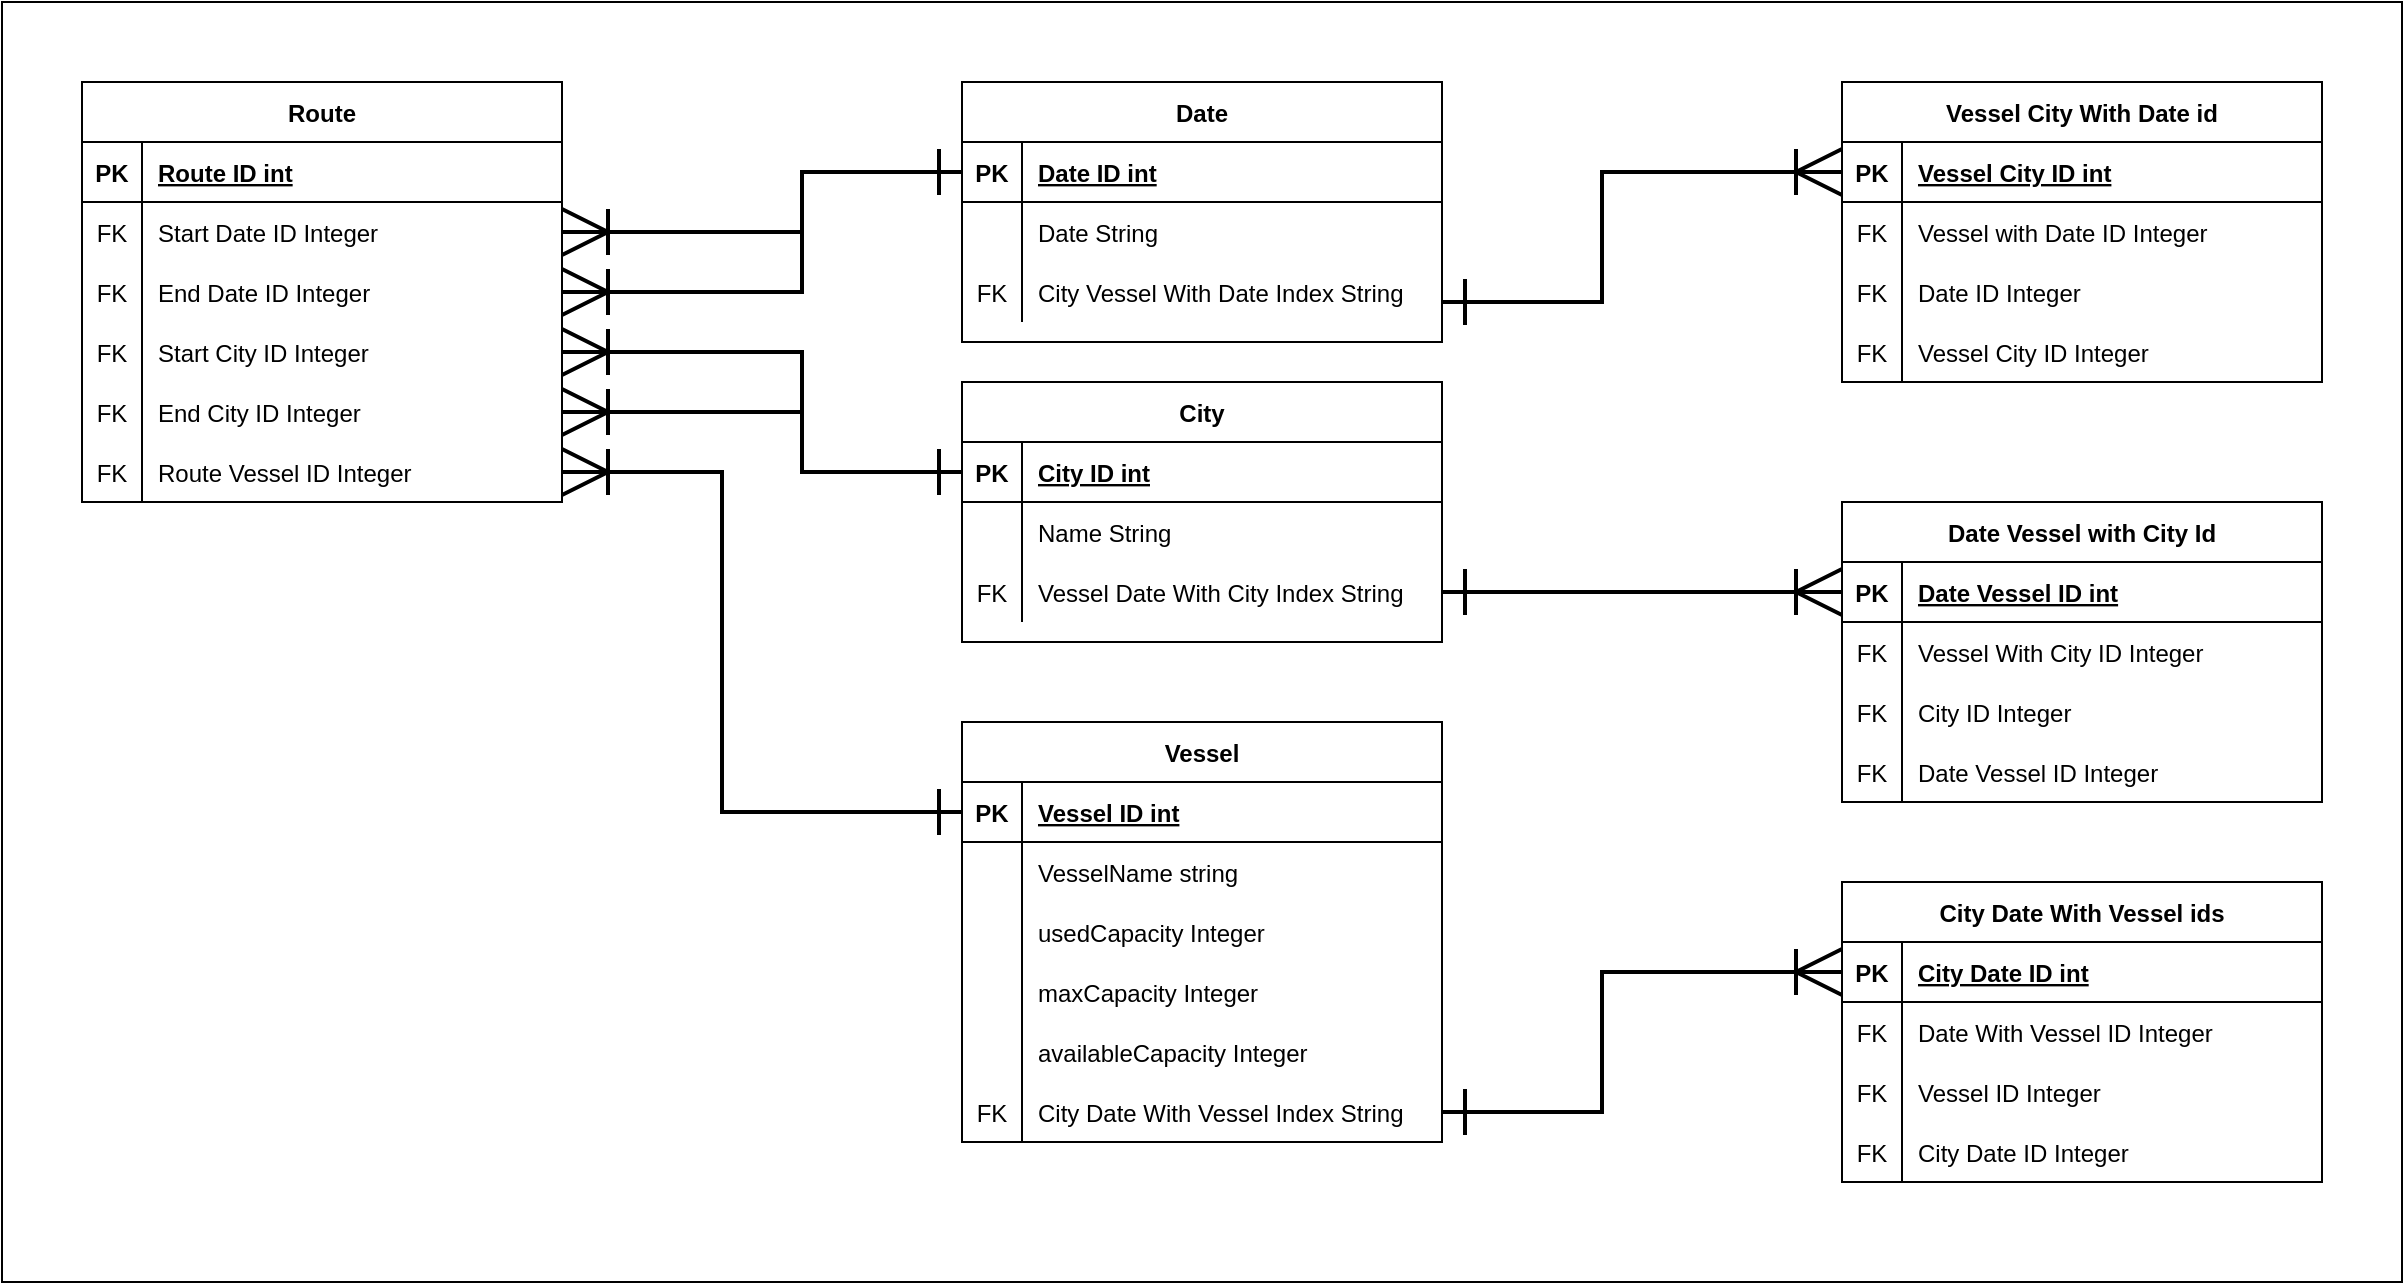 <mxfile version="22.0.8" type="github">
  <diagram id="R2lEEEUBdFMjLlhIrx00" name="Page-1">
    <mxGraphModel dx="988" dy="553" grid="1" gridSize="10" guides="1" tooltips="1" connect="1" arrows="1" fold="1" page="1" pageScale="1" pageWidth="850" pageHeight="1100" math="0" shadow="0" extFonts="Permanent Marker^https://fonts.googleapis.com/css?family=Permanent+Marker">
      <root>
        <mxCell id="0" />
        <mxCell id="1" parent="0" />
        <mxCell id="IeL6ShTfM_0_HczRU4Za-146" value="" style="rounded=0;whiteSpace=wrap;html=1;" vertex="1" parent="1">
          <mxGeometry x="320" y="80" width="1200" height="640" as="geometry" />
        </mxCell>
        <mxCell id="C-vyLk0tnHw3VtMMgP7b-13" value="Date" style="shape=table;startSize=30;container=1;collapsible=1;childLayout=tableLayout;fixedRows=1;rowLines=0;fontStyle=1;align=center;resizeLast=1;" parent="1" vertex="1">
          <mxGeometry x="800" y="120" width="240" height="130" as="geometry" />
        </mxCell>
        <mxCell id="C-vyLk0tnHw3VtMMgP7b-14" value="" style="shape=partialRectangle;collapsible=0;dropTarget=0;pointerEvents=0;fillColor=none;points=[[0,0.5],[1,0.5]];portConstraint=eastwest;top=0;left=0;right=0;bottom=1;" parent="C-vyLk0tnHw3VtMMgP7b-13" vertex="1">
          <mxGeometry y="30" width="240" height="30" as="geometry" />
        </mxCell>
        <mxCell id="C-vyLk0tnHw3VtMMgP7b-15" value="PK" style="shape=partialRectangle;overflow=hidden;connectable=0;fillColor=none;top=0;left=0;bottom=0;right=0;fontStyle=1;" parent="C-vyLk0tnHw3VtMMgP7b-14" vertex="1">
          <mxGeometry width="30" height="30" as="geometry">
            <mxRectangle width="30" height="30" as="alternateBounds" />
          </mxGeometry>
        </mxCell>
        <mxCell id="C-vyLk0tnHw3VtMMgP7b-16" value="Date ID int" style="shape=partialRectangle;overflow=hidden;connectable=0;fillColor=none;top=0;left=0;bottom=0;right=0;align=left;spacingLeft=6;fontStyle=5;" parent="C-vyLk0tnHw3VtMMgP7b-14" vertex="1">
          <mxGeometry x="30" width="210" height="30" as="geometry">
            <mxRectangle width="210" height="30" as="alternateBounds" />
          </mxGeometry>
        </mxCell>
        <mxCell id="C-vyLk0tnHw3VtMMgP7b-17" value="" style="shape=partialRectangle;collapsible=0;dropTarget=0;pointerEvents=0;fillColor=none;points=[[0,0.5],[1,0.5]];portConstraint=eastwest;top=0;left=0;right=0;bottom=0;" parent="C-vyLk0tnHw3VtMMgP7b-13" vertex="1">
          <mxGeometry y="60" width="240" height="30" as="geometry" />
        </mxCell>
        <mxCell id="C-vyLk0tnHw3VtMMgP7b-18" value="" style="shape=partialRectangle;overflow=hidden;connectable=0;fillColor=none;top=0;left=0;bottom=0;right=0;" parent="C-vyLk0tnHw3VtMMgP7b-17" vertex="1">
          <mxGeometry width="30" height="30" as="geometry">
            <mxRectangle width="30" height="30" as="alternateBounds" />
          </mxGeometry>
        </mxCell>
        <mxCell id="C-vyLk0tnHw3VtMMgP7b-19" value="Date String" style="shape=partialRectangle;overflow=hidden;connectable=0;fillColor=none;top=0;left=0;bottom=0;right=0;align=left;spacingLeft=6;" parent="C-vyLk0tnHw3VtMMgP7b-17" vertex="1">
          <mxGeometry x="30" width="210" height="30" as="geometry">
            <mxRectangle width="210" height="30" as="alternateBounds" />
          </mxGeometry>
        </mxCell>
        <mxCell id="C-vyLk0tnHw3VtMMgP7b-20" value="" style="shape=partialRectangle;collapsible=0;dropTarget=0;pointerEvents=0;fillColor=none;points=[[0,0.5],[1,0.5]];portConstraint=eastwest;top=0;left=0;right=0;bottom=0;" parent="C-vyLk0tnHw3VtMMgP7b-13" vertex="1">
          <mxGeometry y="90" width="240" height="30" as="geometry" />
        </mxCell>
        <mxCell id="C-vyLk0tnHw3VtMMgP7b-21" value="FK" style="shape=partialRectangle;overflow=hidden;connectable=0;fillColor=none;top=0;left=0;bottom=0;right=0;" parent="C-vyLk0tnHw3VtMMgP7b-20" vertex="1">
          <mxGeometry width="30" height="30" as="geometry">
            <mxRectangle width="30" height="30" as="alternateBounds" />
          </mxGeometry>
        </mxCell>
        <mxCell id="C-vyLk0tnHw3VtMMgP7b-22" value="City Vessel With Date Index String" style="shape=partialRectangle;overflow=hidden;connectable=0;fillColor=none;top=0;left=0;bottom=0;right=0;align=left;spacingLeft=6;" parent="C-vyLk0tnHw3VtMMgP7b-20" vertex="1">
          <mxGeometry x="30" width="210" height="30" as="geometry">
            <mxRectangle width="210" height="30" as="alternateBounds" />
          </mxGeometry>
        </mxCell>
        <mxCell id="IeL6ShTfM_0_HczRU4Za-1" value="City" style="shape=table;startSize=30;container=1;collapsible=1;childLayout=tableLayout;fixedRows=1;rowLines=0;fontStyle=1;align=center;resizeLast=1;" vertex="1" parent="1">
          <mxGeometry x="800" y="270" width="240" height="130" as="geometry" />
        </mxCell>
        <mxCell id="IeL6ShTfM_0_HczRU4Za-2" value="" style="shape=partialRectangle;collapsible=0;dropTarget=0;pointerEvents=0;fillColor=none;points=[[0,0.5],[1,0.5]];portConstraint=eastwest;top=0;left=0;right=0;bottom=1;" vertex="1" parent="IeL6ShTfM_0_HczRU4Za-1">
          <mxGeometry y="30" width="240" height="30" as="geometry" />
        </mxCell>
        <mxCell id="IeL6ShTfM_0_HczRU4Za-3" value="PK" style="shape=partialRectangle;overflow=hidden;connectable=0;fillColor=none;top=0;left=0;bottom=0;right=0;fontStyle=1;" vertex="1" parent="IeL6ShTfM_0_HczRU4Za-2">
          <mxGeometry width="30" height="30" as="geometry">
            <mxRectangle width="30" height="30" as="alternateBounds" />
          </mxGeometry>
        </mxCell>
        <mxCell id="IeL6ShTfM_0_HczRU4Za-4" value="City ID int" style="shape=partialRectangle;overflow=hidden;connectable=0;fillColor=none;top=0;left=0;bottom=0;right=0;align=left;spacingLeft=6;fontStyle=5;" vertex="1" parent="IeL6ShTfM_0_HczRU4Za-2">
          <mxGeometry x="30" width="210" height="30" as="geometry">
            <mxRectangle width="210" height="30" as="alternateBounds" />
          </mxGeometry>
        </mxCell>
        <mxCell id="IeL6ShTfM_0_HczRU4Za-5" value="" style="shape=partialRectangle;collapsible=0;dropTarget=0;pointerEvents=0;fillColor=none;points=[[0,0.5],[1,0.5]];portConstraint=eastwest;top=0;left=0;right=0;bottom=0;" vertex="1" parent="IeL6ShTfM_0_HczRU4Za-1">
          <mxGeometry y="60" width="240" height="30" as="geometry" />
        </mxCell>
        <mxCell id="IeL6ShTfM_0_HczRU4Za-6" value="" style="shape=partialRectangle;overflow=hidden;connectable=0;fillColor=none;top=0;left=0;bottom=0;right=0;" vertex="1" parent="IeL6ShTfM_0_HczRU4Za-5">
          <mxGeometry width="30" height="30" as="geometry">
            <mxRectangle width="30" height="30" as="alternateBounds" />
          </mxGeometry>
        </mxCell>
        <mxCell id="IeL6ShTfM_0_HczRU4Za-7" value="Name String " style="shape=partialRectangle;overflow=hidden;connectable=0;fillColor=none;top=0;left=0;bottom=0;right=0;align=left;spacingLeft=6;" vertex="1" parent="IeL6ShTfM_0_HczRU4Za-5">
          <mxGeometry x="30" width="210" height="30" as="geometry">
            <mxRectangle width="210" height="30" as="alternateBounds" />
          </mxGeometry>
        </mxCell>
        <mxCell id="IeL6ShTfM_0_HczRU4Za-8" value="" style="shape=partialRectangle;collapsible=0;dropTarget=0;pointerEvents=0;fillColor=none;points=[[0,0.5],[1,0.5]];portConstraint=eastwest;top=0;left=0;right=0;bottom=0;" vertex="1" parent="IeL6ShTfM_0_HczRU4Za-1">
          <mxGeometry y="90" width="240" height="30" as="geometry" />
        </mxCell>
        <mxCell id="IeL6ShTfM_0_HczRU4Za-9" value="FK" style="shape=partialRectangle;overflow=hidden;connectable=0;fillColor=none;top=0;left=0;bottom=0;right=0;" vertex="1" parent="IeL6ShTfM_0_HczRU4Za-8">
          <mxGeometry width="30" height="30" as="geometry">
            <mxRectangle width="30" height="30" as="alternateBounds" />
          </mxGeometry>
        </mxCell>
        <mxCell id="IeL6ShTfM_0_HczRU4Za-10" value="Vessel Date With City Index String" style="shape=partialRectangle;overflow=hidden;connectable=0;fillColor=none;top=0;left=0;bottom=0;right=0;align=left;spacingLeft=6;" vertex="1" parent="IeL6ShTfM_0_HczRU4Za-8">
          <mxGeometry x="30" width="210" height="30" as="geometry">
            <mxRectangle width="210" height="30" as="alternateBounds" />
          </mxGeometry>
        </mxCell>
        <mxCell id="IeL6ShTfM_0_HczRU4Za-27" value="Route" style="shape=table;startSize=30;container=1;collapsible=1;childLayout=tableLayout;fixedRows=1;rowLines=0;fontStyle=1;align=center;resizeLast=1;" vertex="1" parent="1">
          <mxGeometry x="360" y="120" width="240" height="210" as="geometry" />
        </mxCell>
        <mxCell id="IeL6ShTfM_0_HczRU4Za-28" value="" style="shape=partialRectangle;collapsible=0;dropTarget=0;pointerEvents=0;fillColor=none;points=[[0,0.5],[1,0.5]];portConstraint=eastwest;top=0;left=0;right=0;bottom=1;" vertex="1" parent="IeL6ShTfM_0_HczRU4Za-27">
          <mxGeometry y="30" width="240" height="30" as="geometry" />
        </mxCell>
        <mxCell id="IeL6ShTfM_0_HczRU4Za-29" value="PK" style="shape=partialRectangle;overflow=hidden;connectable=0;fillColor=none;top=0;left=0;bottom=0;right=0;fontStyle=1;" vertex="1" parent="IeL6ShTfM_0_HczRU4Za-28">
          <mxGeometry width="30" height="30" as="geometry">
            <mxRectangle width="30" height="30" as="alternateBounds" />
          </mxGeometry>
        </mxCell>
        <mxCell id="IeL6ShTfM_0_HczRU4Za-30" value="Route ID int" style="shape=partialRectangle;overflow=hidden;connectable=0;fillColor=none;top=0;left=0;bottom=0;right=0;align=left;spacingLeft=6;fontStyle=5;" vertex="1" parent="IeL6ShTfM_0_HczRU4Za-28">
          <mxGeometry x="30" width="210" height="30" as="geometry">
            <mxRectangle width="210" height="30" as="alternateBounds" />
          </mxGeometry>
        </mxCell>
        <mxCell id="IeL6ShTfM_0_HczRU4Za-31" value="" style="shape=partialRectangle;collapsible=0;dropTarget=0;pointerEvents=0;fillColor=none;points=[[0,0.5],[1,0.5]];portConstraint=eastwest;top=0;left=0;right=0;bottom=0;" vertex="1" parent="IeL6ShTfM_0_HczRU4Za-27">
          <mxGeometry y="60" width="240" height="30" as="geometry" />
        </mxCell>
        <mxCell id="IeL6ShTfM_0_HczRU4Za-32" value="FK" style="shape=partialRectangle;overflow=hidden;connectable=0;fillColor=none;top=0;left=0;bottom=0;right=0;" vertex="1" parent="IeL6ShTfM_0_HczRU4Za-31">
          <mxGeometry width="30" height="30" as="geometry">
            <mxRectangle width="30" height="30" as="alternateBounds" />
          </mxGeometry>
        </mxCell>
        <mxCell id="IeL6ShTfM_0_HczRU4Za-33" value="Start Date ID Integer" style="shape=partialRectangle;overflow=hidden;connectable=0;fillColor=none;top=0;left=0;bottom=0;right=0;align=left;spacingLeft=6;" vertex="1" parent="IeL6ShTfM_0_HczRU4Za-31">
          <mxGeometry x="30" width="210" height="30" as="geometry">
            <mxRectangle width="210" height="30" as="alternateBounds" />
          </mxGeometry>
        </mxCell>
        <mxCell id="IeL6ShTfM_0_HczRU4Za-34" value="" style="shape=partialRectangle;collapsible=0;dropTarget=0;pointerEvents=0;fillColor=none;points=[[0,0.5],[1,0.5]];portConstraint=eastwest;top=0;left=0;right=0;bottom=0;" vertex="1" parent="IeL6ShTfM_0_HczRU4Za-27">
          <mxGeometry y="90" width="240" height="30" as="geometry" />
        </mxCell>
        <mxCell id="IeL6ShTfM_0_HczRU4Za-35" value="FK" style="shape=partialRectangle;overflow=hidden;connectable=0;fillColor=none;top=0;left=0;bottom=0;right=0;" vertex="1" parent="IeL6ShTfM_0_HczRU4Za-34">
          <mxGeometry width="30" height="30" as="geometry">
            <mxRectangle width="30" height="30" as="alternateBounds" />
          </mxGeometry>
        </mxCell>
        <mxCell id="IeL6ShTfM_0_HczRU4Za-36" value="End Date ID Integer" style="shape=partialRectangle;overflow=hidden;connectable=0;fillColor=none;top=0;left=0;bottom=0;right=0;align=left;spacingLeft=6;" vertex="1" parent="IeL6ShTfM_0_HczRU4Za-34">
          <mxGeometry x="30" width="210" height="30" as="geometry">
            <mxRectangle width="210" height="30" as="alternateBounds" />
          </mxGeometry>
        </mxCell>
        <mxCell id="IeL6ShTfM_0_HczRU4Za-37" value="" style="shape=partialRectangle;collapsible=0;dropTarget=0;pointerEvents=0;fillColor=none;points=[[0,0.5],[1,0.5]];portConstraint=eastwest;top=0;left=0;right=0;bottom=0;" vertex="1" parent="IeL6ShTfM_0_HczRU4Za-27">
          <mxGeometry y="120" width="240" height="30" as="geometry" />
        </mxCell>
        <mxCell id="IeL6ShTfM_0_HczRU4Za-38" value="FK" style="shape=partialRectangle;overflow=hidden;connectable=0;fillColor=none;top=0;left=0;bottom=0;right=0;" vertex="1" parent="IeL6ShTfM_0_HczRU4Za-37">
          <mxGeometry width="30" height="30" as="geometry">
            <mxRectangle width="30" height="30" as="alternateBounds" />
          </mxGeometry>
        </mxCell>
        <mxCell id="IeL6ShTfM_0_HczRU4Za-39" value="Start City ID Integer" style="shape=partialRectangle;overflow=hidden;connectable=0;fillColor=none;top=0;left=0;bottom=0;right=0;align=left;spacingLeft=6;" vertex="1" parent="IeL6ShTfM_0_HczRU4Za-37">
          <mxGeometry x="30" width="210" height="30" as="geometry">
            <mxRectangle width="210" height="30" as="alternateBounds" />
          </mxGeometry>
        </mxCell>
        <mxCell id="IeL6ShTfM_0_HczRU4Za-40" value="" style="shape=partialRectangle;collapsible=0;dropTarget=0;pointerEvents=0;fillColor=none;points=[[0,0.5],[1,0.5]];portConstraint=eastwest;top=0;left=0;right=0;bottom=0;" vertex="1" parent="IeL6ShTfM_0_HczRU4Za-27">
          <mxGeometry y="150" width="240" height="30" as="geometry" />
        </mxCell>
        <mxCell id="IeL6ShTfM_0_HczRU4Za-41" value="FK" style="shape=partialRectangle;overflow=hidden;connectable=0;fillColor=none;top=0;left=0;bottom=0;right=0;" vertex="1" parent="IeL6ShTfM_0_HczRU4Za-40">
          <mxGeometry width="30" height="30" as="geometry">
            <mxRectangle width="30" height="30" as="alternateBounds" />
          </mxGeometry>
        </mxCell>
        <mxCell id="IeL6ShTfM_0_HczRU4Za-42" value="End City ID Integer" style="shape=partialRectangle;overflow=hidden;connectable=0;fillColor=none;top=0;left=0;bottom=0;right=0;align=left;spacingLeft=6;" vertex="1" parent="IeL6ShTfM_0_HczRU4Za-40">
          <mxGeometry x="30" width="210" height="30" as="geometry">
            <mxRectangle width="210" height="30" as="alternateBounds" />
          </mxGeometry>
        </mxCell>
        <mxCell id="IeL6ShTfM_0_HczRU4Za-43" value="" style="shape=partialRectangle;collapsible=0;dropTarget=0;pointerEvents=0;fillColor=none;points=[[0,0.5],[1,0.5]];portConstraint=eastwest;top=0;left=0;right=0;bottom=0;" vertex="1" parent="IeL6ShTfM_0_HczRU4Za-27">
          <mxGeometry y="180" width="240" height="30" as="geometry" />
        </mxCell>
        <mxCell id="IeL6ShTfM_0_HczRU4Za-44" value="FK" style="shape=partialRectangle;overflow=hidden;connectable=0;fillColor=none;top=0;left=0;bottom=0;right=0;" vertex="1" parent="IeL6ShTfM_0_HczRU4Za-43">
          <mxGeometry width="30" height="30" as="geometry">
            <mxRectangle width="30" height="30" as="alternateBounds" />
          </mxGeometry>
        </mxCell>
        <mxCell id="IeL6ShTfM_0_HczRU4Za-45" value="Route Vessel ID Integer" style="shape=partialRectangle;overflow=hidden;connectable=0;fillColor=none;top=0;left=0;bottom=0;right=0;align=left;spacingLeft=6;" vertex="1" parent="IeL6ShTfM_0_HczRU4Za-43">
          <mxGeometry x="30" width="210" height="30" as="geometry">
            <mxRectangle width="210" height="30" as="alternateBounds" />
          </mxGeometry>
        </mxCell>
        <mxCell id="IeL6ShTfM_0_HczRU4Za-87" value="City Date With Vessel ids" style="shape=table;startSize=30;container=1;collapsible=1;childLayout=tableLayout;fixedRows=1;rowLines=0;fontStyle=1;align=center;resizeLast=1;" vertex="1" parent="1">
          <mxGeometry x="1240" y="520" width="240" height="150" as="geometry" />
        </mxCell>
        <mxCell id="IeL6ShTfM_0_HczRU4Za-88" value="" style="shape=partialRectangle;collapsible=0;dropTarget=0;pointerEvents=0;fillColor=none;points=[[0,0.5],[1,0.5]];portConstraint=eastwest;top=0;left=0;right=0;bottom=1;" vertex="1" parent="IeL6ShTfM_0_HczRU4Za-87">
          <mxGeometry y="30" width="240" height="30" as="geometry" />
        </mxCell>
        <mxCell id="IeL6ShTfM_0_HczRU4Za-89" value="PK" style="shape=partialRectangle;overflow=hidden;connectable=0;fillColor=none;top=0;left=0;bottom=0;right=0;fontStyle=1;" vertex="1" parent="IeL6ShTfM_0_HczRU4Za-88">
          <mxGeometry width="30" height="30" as="geometry">
            <mxRectangle width="30" height="30" as="alternateBounds" />
          </mxGeometry>
        </mxCell>
        <mxCell id="IeL6ShTfM_0_HczRU4Za-90" value="City Date ID int" style="shape=partialRectangle;overflow=hidden;connectable=0;fillColor=none;top=0;left=0;bottom=0;right=0;align=left;spacingLeft=6;fontStyle=5;" vertex="1" parent="IeL6ShTfM_0_HczRU4Za-88">
          <mxGeometry x="30" width="210" height="30" as="geometry">
            <mxRectangle width="210" height="30" as="alternateBounds" />
          </mxGeometry>
        </mxCell>
        <mxCell id="IeL6ShTfM_0_HczRU4Za-91" value="" style="shape=partialRectangle;collapsible=0;dropTarget=0;pointerEvents=0;fillColor=none;points=[[0,0.5],[1,0.5]];portConstraint=eastwest;top=0;left=0;right=0;bottom=0;" vertex="1" parent="IeL6ShTfM_0_HczRU4Za-87">
          <mxGeometry y="60" width="240" height="30" as="geometry" />
        </mxCell>
        <mxCell id="IeL6ShTfM_0_HczRU4Za-92" value="FK" style="shape=partialRectangle;overflow=hidden;connectable=0;fillColor=none;top=0;left=0;bottom=0;right=0;" vertex="1" parent="IeL6ShTfM_0_HczRU4Za-91">
          <mxGeometry width="30" height="30" as="geometry">
            <mxRectangle width="30" height="30" as="alternateBounds" />
          </mxGeometry>
        </mxCell>
        <mxCell id="IeL6ShTfM_0_HczRU4Za-93" value="Date With Vessel ID Integer" style="shape=partialRectangle;overflow=hidden;connectable=0;fillColor=none;top=0;left=0;bottom=0;right=0;align=left;spacingLeft=6;" vertex="1" parent="IeL6ShTfM_0_HczRU4Za-91">
          <mxGeometry x="30" width="210" height="30" as="geometry">
            <mxRectangle width="210" height="30" as="alternateBounds" />
          </mxGeometry>
        </mxCell>
        <mxCell id="IeL6ShTfM_0_HczRU4Za-94" value="" style="shape=partialRectangle;collapsible=0;dropTarget=0;pointerEvents=0;fillColor=none;points=[[0,0.5],[1,0.5]];portConstraint=eastwest;top=0;left=0;right=0;bottom=0;" vertex="1" parent="IeL6ShTfM_0_HczRU4Za-87">
          <mxGeometry y="90" width="240" height="30" as="geometry" />
        </mxCell>
        <mxCell id="IeL6ShTfM_0_HczRU4Za-95" value="FK" style="shape=partialRectangle;overflow=hidden;connectable=0;fillColor=none;top=0;left=0;bottom=0;right=0;" vertex="1" parent="IeL6ShTfM_0_HczRU4Za-94">
          <mxGeometry width="30" height="30" as="geometry">
            <mxRectangle width="30" height="30" as="alternateBounds" />
          </mxGeometry>
        </mxCell>
        <mxCell id="IeL6ShTfM_0_HczRU4Za-96" value="Vessel ID Integer" style="shape=partialRectangle;overflow=hidden;connectable=0;fillColor=none;top=0;left=0;bottom=0;right=0;align=left;spacingLeft=6;" vertex="1" parent="IeL6ShTfM_0_HczRU4Za-94">
          <mxGeometry x="30" width="210" height="30" as="geometry">
            <mxRectangle width="210" height="30" as="alternateBounds" />
          </mxGeometry>
        </mxCell>
        <mxCell id="IeL6ShTfM_0_HczRU4Za-97" value="" style="shape=partialRectangle;collapsible=0;dropTarget=0;pointerEvents=0;fillColor=none;points=[[0,0.5],[1,0.5]];portConstraint=eastwest;top=0;left=0;right=0;bottom=0;" vertex="1" parent="IeL6ShTfM_0_HczRU4Za-87">
          <mxGeometry y="120" width="240" height="30" as="geometry" />
        </mxCell>
        <mxCell id="IeL6ShTfM_0_HczRU4Za-98" value="FK" style="shape=partialRectangle;overflow=hidden;connectable=0;fillColor=none;top=0;left=0;bottom=0;right=0;" vertex="1" parent="IeL6ShTfM_0_HczRU4Za-97">
          <mxGeometry width="30" height="30" as="geometry">
            <mxRectangle width="30" height="30" as="alternateBounds" />
          </mxGeometry>
        </mxCell>
        <mxCell id="IeL6ShTfM_0_HczRU4Za-99" value="City Date ID Integer" style="shape=partialRectangle;overflow=hidden;connectable=0;fillColor=none;top=0;left=0;bottom=0;right=0;align=left;spacingLeft=6;" vertex="1" parent="IeL6ShTfM_0_HczRU4Za-97">
          <mxGeometry x="30" width="210" height="30" as="geometry">
            <mxRectangle width="210" height="30" as="alternateBounds" />
          </mxGeometry>
        </mxCell>
        <mxCell id="IeL6ShTfM_0_HczRU4Za-106" value="Vessel City With Date id" style="shape=table;startSize=30;container=1;collapsible=1;childLayout=tableLayout;fixedRows=1;rowLines=0;fontStyle=1;align=center;resizeLast=1;" vertex="1" parent="1">
          <mxGeometry x="1240" y="120" width="240" height="150" as="geometry" />
        </mxCell>
        <mxCell id="IeL6ShTfM_0_HczRU4Za-107" value="" style="shape=partialRectangle;collapsible=0;dropTarget=0;pointerEvents=0;fillColor=none;points=[[0,0.5],[1,0.5]];portConstraint=eastwest;top=0;left=0;right=0;bottom=1;" vertex="1" parent="IeL6ShTfM_0_HczRU4Za-106">
          <mxGeometry y="30" width="240" height="30" as="geometry" />
        </mxCell>
        <mxCell id="IeL6ShTfM_0_HczRU4Za-108" value="PK" style="shape=partialRectangle;overflow=hidden;connectable=0;fillColor=none;top=0;left=0;bottom=0;right=0;fontStyle=1;" vertex="1" parent="IeL6ShTfM_0_HczRU4Za-107">
          <mxGeometry width="30" height="30" as="geometry">
            <mxRectangle width="30" height="30" as="alternateBounds" />
          </mxGeometry>
        </mxCell>
        <mxCell id="IeL6ShTfM_0_HczRU4Za-109" value="Vessel City ID int" style="shape=partialRectangle;overflow=hidden;connectable=0;fillColor=none;top=0;left=0;bottom=0;right=0;align=left;spacingLeft=6;fontStyle=5;" vertex="1" parent="IeL6ShTfM_0_HczRU4Za-107">
          <mxGeometry x="30" width="210" height="30" as="geometry">
            <mxRectangle width="210" height="30" as="alternateBounds" />
          </mxGeometry>
        </mxCell>
        <mxCell id="IeL6ShTfM_0_HczRU4Za-110" value="" style="shape=partialRectangle;collapsible=0;dropTarget=0;pointerEvents=0;fillColor=none;points=[[0,0.5],[1,0.5]];portConstraint=eastwest;top=0;left=0;right=0;bottom=0;" vertex="1" parent="IeL6ShTfM_0_HczRU4Za-106">
          <mxGeometry y="60" width="240" height="30" as="geometry" />
        </mxCell>
        <mxCell id="IeL6ShTfM_0_HczRU4Za-111" value="FK" style="shape=partialRectangle;overflow=hidden;connectable=0;fillColor=none;top=0;left=0;bottom=0;right=0;" vertex="1" parent="IeL6ShTfM_0_HczRU4Za-110">
          <mxGeometry width="30" height="30" as="geometry">
            <mxRectangle width="30" height="30" as="alternateBounds" />
          </mxGeometry>
        </mxCell>
        <mxCell id="IeL6ShTfM_0_HczRU4Za-112" value="Vessel with Date ID Integer" style="shape=partialRectangle;overflow=hidden;connectable=0;fillColor=none;top=0;left=0;bottom=0;right=0;align=left;spacingLeft=6;" vertex="1" parent="IeL6ShTfM_0_HczRU4Za-110">
          <mxGeometry x="30" width="210" height="30" as="geometry">
            <mxRectangle width="210" height="30" as="alternateBounds" />
          </mxGeometry>
        </mxCell>
        <mxCell id="IeL6ShTfM_0_HczRU4Za-113" value="" style="shape=partialRectangle;collapsible=0;dropTarget=0;pointerEvents=0;fillColor=none;points=[[0,0.5],[1,0.5]];portConstraint=eastwest;top=0;left=0;right=0;bottom=0;" vertex="1" parent="IeL6ShTfM_0_HczRU4Za-106">
          <mxGeometry y="90" width="240" height="30" as="geometry" />
        </mxCell>
        <mxCell id="IeL6ShTfM_0_HczRU4Za-114" value="FK" style="shape=partialRectangle;overflow=hidden;connectable=0;fillColor=none;top=0;left=0;bottom=0;right=0;" vertex="1" parent="IeL6ShTfM_0_HczRU4Za-113">
          <mxGeometry width="30" height="30" as="geometry">
            <mxRectangle width="30" height="30" as="alternateBounds" />
          </mxGeometry>
        </mxCell>
        <mxCell id="IeL6ShTfM_0_HczRU4Za-115" value="Date ID Integer" style="shape=partialRectangle;overflow=hidden;connectable=0;fillColor=none;top=0;left=0;bottom=0;right=0;align=left;spacingLeft=6;" vertex="1" parent="IeL6ShTfM_0_HczRU4Za-113">
          <mxGeometry x="30" width="210" height="30" as="geometry">
            <mxRectangle width="210" height="30" as="alternateBounds" />
          </mxGeometry>
        </mxCell>
        <mxCell id="IeL6ShTfM_0_HczRU4Za-116" value="" style="shape=partialRectangle;collapsible=0;dropTarget=0;pointerEvents=0;fillColor=none;points=[[0,0.5],[1,0.5]];portConstraint=eastwest;top=0;left=0;right=0;bottom=0;" vertex="1" parent="IeL6ShTfM_0_HczRU4Za-106">
          <mxGeometry y="120" width="240" height="30" as="geometry" />
        </mxCell>
        <mxCell id="IeL6ShTfM_0_HczRU4Za-117" value="FK" style="shape=partialRectangle;overflow=hidden;connectable=0;fillColor=none;top=0;left=0;bottom=0;right=0;" vertex="1" parent="IeL6ShTfM_0_HczRU4Za-116">
          <mxGeometry width="30" height="30" as="geometry">
            <mxRectangle width="30" height="30" as="alternateBounds" />
          </mxGeometry>
        </mxCell>
        <mxCell id="IeL6ShTfM_0_HczRU4Za-118" value="Vessel City ID Integer" style="shape=partialRectangle;overflow=hidden;connectable=0;fillColor=none;top=0;left=0;bottom=0;right=0;align=left;spacingLeft=6;" vertex="1" parent="IeL6ShTfM_0_HczRU4Za-116">
          <mxGeometry x="30" width="210" height="30" as="geometry">
            <mxRectangle width="210" height="30" as="alternateBounds" />
          </mxGeometry>
        </mxCell>
        <mxCell id="IeL6ShTfM_0_HczRU4Za-119" value="Date Vessel with City Id" style="shape=table;startSize=30;container=1;collapsible=1;childLayout=tableLayout;fixedRows=1;rowLines=0;fontStyle=1;align=center;resizeLast=1;" vertex="1" parent="1">
          <mxGeometry x="1240" y="330" width="240" height="150" as="geometry" />
        </mxCell>
        <mxCell id="IeL6ShTfM_0_HczRU4Za-120" value="" style="shape=partialRectangle;collapsible=0;dropTarget=0;pointerEvents=0;fillColor=none;points=[[0,0.5],[1,0.5]];portConstraint=eastwest;top=0;left=0;right=0;bottom=1;" vertex="1" parent="IeL6ShTfM_0_HczRU4Za-119">
          <mxGeometry y="30" width="240" height="30" as="geometry" />
        </mxCell>
        <mxCell id="IeL6ShTfM_0_HczRU4Za-121" value="PK" style="shape=partialRectangle;overflow=hidden;connectable=0;fillColor=none;top=0;left=0;bottom=0;right=0;fontStyle=1;" vertex="1" parent="IeL6ShTfM_0_HczRU4Za-120">
          <mxGeometry width="30" height="30" as="geometry">
            <mxRectangle width="30" height="30" as="alternateBounds" />
          </mxGeometry>
        </mxCell>
        <mxCell id="IeL6ShTfM_0_HczRU4Za-122" value="Date Vessel ID int" style="shape=partialRectangle;overflow=hidden;connectable=0;fillColor=none;top=0;left=0;bottom=0;right=0;align=left;spacingLeft=6;fontStyle=5;" vertex="1" parent="IeL6ShTfM_0_HczRU4Za-120">
          <mxGeometry x="30" width="210" height="30" as="geometry">
            <mxRectangle width="210" height="30" as="alternateBounds" />
          </mxGeometry>
        </mxCell>
        <mxCell id="IeL6ShTfM_0_HczRU4Za-123" value="" style="shape=partialRectangle;collapsible=0;dropTarget=0;pointerEvents=0;fillColor=none;points=[[0,0.5],[1,0.5]];portConstraint=eastwest;top=0;left=0;right=0;bottom=0;" vertex="1" parent="IeL6ShTfM_0_HczRU4Za-119">
          <mxGeometry y="60" width="240" height="30" as="geometry" />
        </mxCell>
        <mxCell id="IeL6ShTfM_0_HczRU4Za-124" value="FK" style="shape=partialRectangle;overflow=hidden;connectable=0;fillColor=none;top=0;left=0;bottom=0;right=0;" vertex="1" parent="IeL6ShTfM_0_HczRU4Za-123">
          <mxGeometry width="30" height="30" as="geometry">
            <mxRectangle width="30" height="30" as="alternateBounds" />
          </mxGeometry>
        </mxCell>
        <mxCell id="IeL6ShTfM_0_HczRU4Za-125" value="Vessel With City ID Integer" style="shape=partialRectangle;overflow=hidden;connectable=0;fillColor=none;top=0;left=0;bottom=0;right=0;align=left;spacingLeft=6;" vertex="1" parent="IeL6ShTfM_0_HczRU4Za-123">
          <mxGeometry x="30" width="210" height="30" as="geometry">
            <mxRectangle width="210" height="30" as="alternateBounds" />
          </mxGeometry>
        </mxCell>
        <mxCell id="IeL6ShTfM_0_HczRU4Za-126" value="" style="shape=partialRectangle;collapsible=0;dropTarget=0;pointerEvents=0;fillColor=none;points=[[0,0.5],[1,0.5]];portConstraint=eastwest;top=0;left=0;right=0;bottom=0;" vertex="1" parent="IeL6ShTfM_0_HczRU4Za-119">
          <mxGeometry y="90" width="240" height="30" as="geometry" />
        </mxCell>
        <mxCell id="IeL6ShTfM_0_HczRU4Za-127" value="FK" style="shape=partialRectangle;overflow=hidden;connectable=0;fillColor=none;top=0;left=0;bottom=0;right=0;" vertex="1" parent="IeL6ShTfM_0_HczRU4Za-126">
          <mxGeometry width="30" height="30" as="geometry">
            <mxRectangle width="30" height="30" as="alternateBounds" />
          </mxGeometry>
        </mxCell>
        <mxCell id="IeL6ShTfM_0_HczRU4Za-128" value="City ID Integer" style="shape=partialRectangle;overflow=hidden;connectable=0;fillColor=none;top=0;left=0;bottom=0;right=0;align=left;spacingLeft=6;" vertex="1" parent="IeL6ShTfM_0_HczRU4Za-126">
          <mxGeometry x="30" width="210" height="30" as="geometry">
            <mxRectangle width="210" height="30" as="alternateBounds" />
          </mxGeometry>
        </mxCell>
        <mxCell id="IeL6ShTfM_0_HczRU4Za-129" value="" style="shape=partialRectangle;collapsible=0;dropTarget=0;pointerEvents=0;fillColor=none;points=[[0,0.5],[1,0.5]];portConstraint=eastwest;top=0;left=0;right=0;bottom=0;" vertex="1" parent="IeL6ShTfM_0_HczRU4Za-119">
          <mxGeometry y="120" width="240" height="30" as="geometry" />
        </mxCell>
        <mxCell id="IeL6ShTfM_0_HczRU4Za-130" value="FK" style="shape=partialRectangle;overflow=hidden;connectable=0;fillColor=none;top=0;left=0;bottom=0;right=0;" vertex="1" parent="IeL6ShTfM_0_HczRU4Za-129">
          <mxGeometry width="30" height="30" as="geometry">
            <mxRectangle width="30" height="30" as="alternateBounds" />
          </mxGeometry>
        </mxCell>
        <mxCell id="IeL6ShTfM_0_HczRU4Za-131" value="Date Vessel ID Integer" style="shape=partialRectangle;overflow=hidden;connectable=0;fillColor=none;top=0;left=0;bottom=0;right=0;align=left;spacingLeft=6;" vertex="1" parent="IeL6ShTfM_0_HczRU4Za-129">
          <mxGeometry x="30" width="210" height="30" as="geometry">
            <mxRectangle width="210" height="30" as="alternateBounds" />
          </mxGeometry>
        </mxCell>
        <mxCell id="IeL6ShTfM_0_HczRU4Za-132" style="edgeStyle=orthogonalEdgeStyle;rounded=0;orthogonalLoop=1;jettySize=auto;html=1;entryX=0;entryY=0.5;entryDx=0;entryDy=0;startArrow=ERoneToMany;startFill=0;targetPerimeterSpacing=0;strokeWidth=2;endArrow=ERone;endFill=0;endSize=20;startSize=20;" edge="1" parent="1" source="IeL6ShTfM_0_HczRU4Za-31" target="C-vyLk0tnHw3VtMMgP7b-14">
          <mxGeometry relative="1" as="geometry">
            <Array as="points">
              <mxPoint x="720" y="195" />
              <mxPoint x="720" y="165" />
            </Array>
          </mxGeometry>
        </mxCell>
        <mxCell id="IeL6ShTfM_0_HczRU4Za-133" style="edgeStyle=orthogonalEdgeStyle;rounded=0;orthogonalLoop=1;jettySize=auto;html=1;startArrow=ERoneToMany;startFill=0;targetPerimeterSpacing=0;strokeWidth=2;endArrow=ERone;endFill=0;exitX=1;exitY=0.5;exitDx=0;exitDy=0;endSize=20;startSize=20;" edge="1" parent="1" source="IeL6ShTfM_0_HczRU4Za-34" target="C-vyLk0tnHw3VtMMgP7b-14">
          <mxGeometry relative="1" as="geometry">
            <mxPoint x="639.52" y="221" as="sourcePoint" />
            <mxPoint x="770" y="190" as="targetPoint" />
            <Array as="points">
              <mxPoint x="720" y="225" />
              <mxPoint x="720" y="165" />
            </Array>
          </mxGeometry>
        </mxCell>
        <mxCell id="IeL6ShTfM_0_HczRU4Za-135" style="edgeStyle=orthogonalEdgeStyle;rounded=0;orthogonalLoop=1;jettySize=auto;html=1;entryX=0;entryY=0.5;entryDx=0;entryDy=0;startArrow=ERoneToMany;startFill=0;targetPerimeterSpacing=0;strokeWidth=2;endArrow=ERone;endFill=0;exitX=1;exitY=0.5;exitDx=0;exitDy=0;endSize=20;startSize=20;" edge="1" parent="1" source="IeL6ShTfM_0_HczRU4Za-37" target="IeL6ShTfM_0_HczRU4Za-2">
          <mxGeometry relative="1" as="geometry">
            <mxPoint x="639.52" y="261" as="sourcePoint" />
            <mxPoint x="799.52" y="230" as="targetPoint" />
            <Array as="points">
              <mxPoint x="720" y="255" />
              <mxPoint x="720" y="315" />
            </Array>
          </mxGeometry>
        </mxCell>
        <mxCell id="IeL6ShTfM_0_HczRU4Za-136" style="edgeStyle=orthogonalEdgeStyle;rounded=0;orthogonalLoop=1;jettySize=auto;html=1;entryX=0;entryY=0.5;entryDx=0;entryDy=0;startArrow=ERoneToMany;startFill=0;targetPerimeterSpacing=0;strokeWidth=2;endArrow=ERone;endFill=0;exitX=1;exitY=0.5;exitDx=0;exitDy=0;endSize=20;startSize=20;" edge="1" parent="1" source="IeL6ShTfM_0_HczRU4Za-40" target="IeL6ShTfM_0_HczRU4Za-2">
          <mxGeometry relative="1" as="geometry">
            <mxPoint x="639.52" y="290" as="sourcePoint" />
            <mxPoint x="800" y="354" as="targetPoint" />
            <Array as="points">
              <mxPoint x="720" y="285" />
              <mxPoint x="720" y="315" />
            </Array>
          </mxGeometry>
        </mxCell>
        <mxCell id="C-vyLk0tnHw3VtMMgP7b-23" value="Vessel" style="shape=table;startSize=30;container=1;collapsible=1;childLayout=tableLayout;fixedRows=1;rowLines=0;fontStyle=1;align=center;resizeLast=1;" parent="1" vertex="1">
          <mxGeometry x="800" y="440" width="240" height="210" as="geometry" />
        </mxCell>
        <mxCell id="C-vyLk0tnHw3VtMMgP7b-24" value="" style="shape=partialRectangle;collapsible=0;dropTarget=0;pointerEvents=0;fillColor=none;points=[[0,0.5],[1,0.5]];portConstraint=eastwest;top=0;left=0;right=0;bottom=1;" parent="C-vyLk0tnHw3VtMMgP7b-23" vertex="1">
          <mxGeometry y="30" width="240" height="30" as="geometry" />
        </mxCell>
        <mxCell id="C-vyLk0tnHw3VtMMgP7b-25" value="PK" style="shape=partialRectangle;overflow=hidden;connectable=0;fillColor=none;top=0;left=0;bottom=0;right=0;fontStyle=1;" parent="C-vyLk0tnHw3VtMMgP7b-24" vertex="1">
          <mxGeometry width="30" height="30" as="geometry">
            <mxRectangle width="30" height="30" as="alternateBounds" />
          </mxGeometry>
        </mxCell>
        <mxCell id="C-vyLk0tnHw3VtMMgP7b-26" value="Vessel ID int" style="shape=partialRectangle;overflow=hidden;connectable=0;fillColor=none;top=0;left=0;bottom=0;right=0;align=left;spacingLeft=6;fontStyle=5;" parent="C-vyLk0tnHw3VtMMgP7b-24" vertex="1">
          <mxGeometry x="30" width="210" height="30" as="geometry">
            <mxRectangle width="210" height="30" as="alternateBounds" />
          </mxGeometry>
        </mxCell>
        <mxCell id="C-vyLk0tnHw3VtMMgP7b-27" value="" style="shape=partialRectangle;collapsible=0;dropTarget=0;pointerEvents=0;fillColor=none;points=[[0,0.5],[1,0.5]];portConstraint=eastwest;top=0;left=0;right=0;bottom=0;" parent="C-vyLk0tnHw3VtMMgP7b-23" vertex="1">
          <mxGeometry y="60" width="240" height="30" as="geometry" />
        </mxCell>
        <mxCell id="C-vyLk0tnHw3VtMMgP7b-28" value="" style="shape=partialRectangle;overflow=hidden;connectable=0;fillColor=none;top=0;left=0;bottom=0;right=0;" parent="C-vyLk0tnHw3VtMMgP7b-27" vertex="1">
          <mxGeometry width="30" height="30" as="geometry">
            <mxRectangle width="30" height="30" as="alternateBounds" />
          </mxGeometry>
        </mxCell>
        <mxCell id="C-vyLk0tnHw3VtMMgP7b-29" value="VesselName string" style="shape=partialRectangle;overflow=hidden;connectable=0;fillColor=none;top=0;left=0;bottom=0;right=0;align=left;spacingLeft=6;" parent="C-vyLk0tnHw3VtMMgP7b-27" vertex="1">
          <mxGeometry x="30" width="210" height="30" as="geometry">
            <mxRectangle width="210" height="30" as="alternateBounds" />
          </mxGeometry>
        </mxCell>
        <mxCell id="IeL6ShTfM_0_HczRU4Za-12" value="" style="shape=partialRectangle;collapsible=0;dropTarget=0;pointerEvents=0;fillColor=none;points=[[0,0.5],[1,0.5]];portConstraint=eastwest;top=0;left=0;right=0;bottom=0;" vertex="1" parent="C-vyLk0tnHw3VtMMgP7b-23">
          <mxGeometry y="90" width="240" height="30" as="geometry" />
        </mxCell>
        <mxCell id="IeL6ShTfM_0_HczRU4Za-13" value="" style="shape=partialRectangle;overflow=hidden;connectable=0;fillColor=none;top=0;left=0;bottom=0;right=0;" vertex="1" parent="IeL6ShTfM_0_HczRU4Za-12">
          <mxGeometry width="30" height="30" as="geometry">
            <mxRectangle width="30" height="30" as="alternateBounds" />
          </mxGeometry>
        </mxCell>
        <mxCell id="IeL6ShTfM_0_HczRU4Za-14" value="usedCapacity Integer " style="shape=partialRectangle;overflow=hidden;connectable=0;fillColor=none;top=0;left=0;bottom=0;right=0;align=left;spacingLeft=6;" vertex="1" parent="IeL6ShTfM_0_HczRU4Za-12">
          <mxGeometry x="30" width="210" height="30" as="geometry">
            <mxRectangle width="210" height="30" as="alternateBounds" />
          </mxGeometry>
        </mxCell>
        <mxCell id="IeL6ShTfM_0_HczRU4Za-15" value="" style="shape=partialRectangle;collapsible=0;dropTarget=0;pointerEvents=0;fillColor=none;points=[[0,0.5],[1,0.5]];portConstraint=eastwest;top=0;left=0;right=0;bottom=0;" vertex="1" parent="C-vyLk0tnHw3VtMMgP7b-23">
          <mxGeometry y="120" width="240" height="30" as="geometry" />
        </mxCell>
        <mxCell id="IeL6ShTfM_0_HczRU4Za-16" value="" style="shape=partialRectangle;overflow=hidden;connectable=0;fillColor=none;top=0;left=0;bottom=0;right=0;" vertex="1" parent="IeL6ShTfM_0_HczRU4Za-15">
          <mxGeometry width="30" height="30" as="geometry">
            <mxRectangle width="30" height="30" as="alternateBounds" />
          </mxGeometry>
        </mxCell>
        <mxCell id="IeL6ShTfM_0_HczRU4Za-17" value="maxCapacity Integer " style="shape=partialRectangle;overflow=hidden;connectable=0;fillColor=none;top=0;left=0;bottom=0;right=0;align=left;spacingLeft=6;" vertex="1" parent="IeL6ShTfM_0_HczRU4Za-15">
          <mxGeometry x="30" width="210" height="30" as="geometry">
            <mxRectangle width="210" height="30" as="alternateBounds" />
          </mxGeometry>
        </mxCell>
        <mxCell id="IeL6ShTfM_0_HczRU4Za-18" value="" style="shape=partialRectangle;collapsible=0;dropTarget=0;pointerEvents=0;fillColor=none;points=[[0,0.5],[1,0.5]];portConstraint=eastwest;top=0;left=0;right=0;bottom=0;" vertex="1" parent="C-vyLk0tnHw3VtMMgP7b-23">
          <mxGeometry y="150" width="240" height="30" as="geometry" />
        </mxCell>
        <mxCell id="IeL6ShTfM_0_HczRU4Za-19" value="" style="shape=partialRectangle;overflow=hidden;connectable=0;fillColor=none;top=0;left=0;bottom=0;right=0;" vertex="1" parent="IeL6ShTfM_0_HczRU4Za-18">
          <mxGeometry width="30" height="30" as="geometry">
            <mxRectangle width="30" height="30" as="alternateBounds" />
          </mxGeometry>
        </mxCell>
        <mxCell id="IeL6ShTfM_0_HczRU4Za-20" value="availableCapacity Integer" style="shape=partialRectangle;overflow=hidden;connectable=0;fillColor=none;top=0;left=0;bottom=0;right=0;align=left;spacingLeft=6;" vertex="1" parent="IeL6ShTfM_0_HczRU4Za-18">
          <mxGeometry x="30" width="210" height="30" as="geometry">
            <mxRectangle width="210" height="30" as="alternateBounds" />
          </mxGeometry>
        </mxCell>
        <mxCell id="IeL6ShTfM_0_HczRU4Za-21" value="" style="shape=partialRectangle;collapsible=0;dropTarget=0;pointerEvents=0;fillColor=none;points=[[0,0.5],[1,0.5]];portConstraint=eastwest;top=0;left=0;right=0;bottom=0;" vertex="1" parent="C-vyLk0tnHw3VtMMgP7b-23">
          <mxGeometry y="180" width="240" height="30" as="geometry" />
        </mxCell>
        <mxCell id="IeL6ShTfM_0_HczRU4Za-22" value="FK" style="shape=partialRectangle;overflow=hidden;connectable=0;fillColor=none;top=0;left=0;bottom=0;right=0;" vertex="1" parent="IeL6ShTfM_0_HczRU4Za-21">
          <mxGeometry width="30" height="30" as="geometry">
            <mxRectangle width="30" height="30" as="alternateBounds" />
          </mxGeometry>
        </mxCell>
        <mxCell id="IeL6ShTfM_0_HczRU4Za-23" value="City Date With Vessel Index String" style="shape=partialRectangle;overflow=hidden;connectable=0;fillColor=none;top=0;left=0;bottom=0;right=0;align=left;spacingLeft=6;" vertex="1" parent="IeL6ShTfM_0_HczRU4Za-21">
          <mxGeometry x="30" width="210" height="30" as="geometry">
            <mxRectangle width="210" height="30" as="alternateBounds" />
          </mxGeometry>
        </mxCell>
        <mxCell id="IeL6ShTfM_0_HczRU4Za-137" style="edgeStyle=orthogonalEdgeStyle;rounded=0;orthogonalLoop=1;jettySize=auto;html=1;entryX=0;entryY=0.5;entryDx=0;entryDy=0;startArrow=ERoneToMany;startFill=0;targetPerimeterSpacing=0;strokeWidth=2;endArrow=ERone;endFill=0;exitX=1;exitY=0.5;exitDx=0;exitDy=0;endSize=20;startSize=20;" edge="1" parent="1" source="IeL6ShTfM_0_HczRU4Za-43" target="C-vyLk0tnHw3VtMMgP7b-24">
          <mxGeometry relative="1" as="geometry">
            <mxPoint x="640" y="320" as="sourcePoint" />
            <mxPoint x="800.48" y="384" as="targetPoint" />
            <Array as="points">
              <mxPoint x="680" y="315" />
              <mxPoint x="680" y="485" />
            </Array>
          </mxGeometry>
        </mxCell>
        <mxCell id="IeL6ShTfM_0_HczRU4Za-138" style="edgeStyle=orthogonalEdgeStyle;rounded=0;orthogonalLoop=1;jettySize=auto;html=1;entryX=1;entryY=0.5;entryDx=0;entryDy=0;startArrow=ERoneToMany;startFill=0;targetPerimeterSpacing=0;strokeWidth=2;endArrow=ERone;endFill=0;endSize=20;startSize=20;sourcePerimeterSpacing=0;exitX=0;exitY=0.5;exitDx=0;exitDy=0;" edge="1" parent="1" source="IeL6ShTfM_0_HczRU4Za-88" target="IeL6ShTfM_0_HczRU4Za-21">
          <mxGeometry relative="1" as="geometry">
            <mxPoint x="1220" y="565" as="sourcePoint" />
            <mxPoint x="800" y="635" as="targetPoint" />
            <Array as="points">
              <mxPoint x="1120" y="565" />
              <mxPoint x="1120" y="635" />
            </Array>
          </mxGeometry>
        </mxCell>
        <mxCell id="IeL6ShTfM_0_HczRU4Za-140" style="edgeStyle=orthogonalEdgeStyle;rounded=0;orthogonalLoop=1;jettySize=auto;html=1;entryX=0;entryY=0.5;entryDx=0;entryDy=0;startArrow=ERone;startFill=0;targetPerimeterSpacing=0;strokeWidth=2;endArrow=ERoneToMany;endFill=0;exitX=1;exitY=0.5;exitDx=0;exitDy=0;endSize=20;startSize=20;" edge="1" parent="1" target="IeL6ShTfM_0_HczRU4Za-107">
          <mxGeometry relative="1" as="geometry">
            <mxPoint x="1040" y="230" as="sourcePoint" />
            <mxPoint x="1240" y="400" as="targetPoint" />
            <Array as="points">
              <mxPoint x="1120" y="230" />
              <mxPoint x="1120" y="165" />
            </Array>
          </mxGeometry>
        </mxCell>
        <mxCell id="IeL6ShTfM_0_HczRU4Za-141" style="edgeStyle=orthogonalEdgeStyle;rounded=0;orthogonalLoop=1;jettySize=auto;html=1;entryX=0;entryY=0.5;entryDx=0;entryDy=0;startArrow=ERone;startFill=0;targetPerimeterSpacing=0;strokeWidth=2;endArrow=ERoneToMany;endFill=0;exitX=1;exitY=0.5;exitDx=0;exitDy=0;endSize=20;startSize=20;" edge="1" parent="1" target="IeL6ShTfM_0_HczRU4Za-120">
          <mxGeometry relative="1" as="geometry">
            <mxPoint x="1040" y="375" as="sourcePoint" />
            <mxPoint x="1200" y="310" as="targetPoint" />
            <Array as="points">
              <mxPoint x="1240" y="375" />
            </Array>
          </mxGeometry>
        </mxCell>
      </root>
    </mxGraphModel>
  </diagram>
</mxfile>
